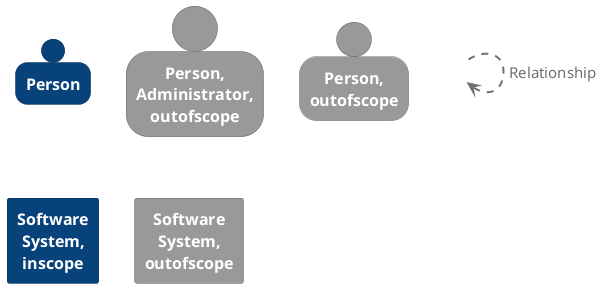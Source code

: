 @startuml
set separator none

skinparam {
  shadowing false
  arrowFontSize 15
  defaultTextAlignment center
  wrapWidth 100
  maxMessageSize 100
}
hide stereotype

skinparam rectangle<<_transparent>> {
  BorderColor transparent
  BackgroundColor transparent
  FontColor transparent
}

skinparam person<<1>> {
  BackgroundColor #08427b
  FontColor #ffffff
  BorderColor #052e56
}
person "==Person" <<1>>

skinparam person<<2>> {
  BackgroundColor #999999
  FontColor #ffffff
  BorderColor #6b6b6b
}
person "==Person, Administrator, outofscope" <<2>>

skinparam person<<3>> {
  BackgroundColor #999999
  FontColor #ffffff
  BorderColor #6b6b6b
}
person "==Person, outofscope" <<3>>

skinparam rectangle<<4>> {
  BackgroundColor #08427b
  FontColor #ffffff
  BorderColor #052e56
}
rectangle "==Software System, inscope" <<4>>

skinparam rectangle<<5>> {
  BackgroundColor #999999
  FontColor #ffffff
  BorderColor #6b6b6b
}
rectangle "==Software System, outofscope" <<5>>

rectangle "." <<_transparent>> as 6
6 .[#707070,thickness=2].> 6 : "<color:#707070>Relationship"


@enduml